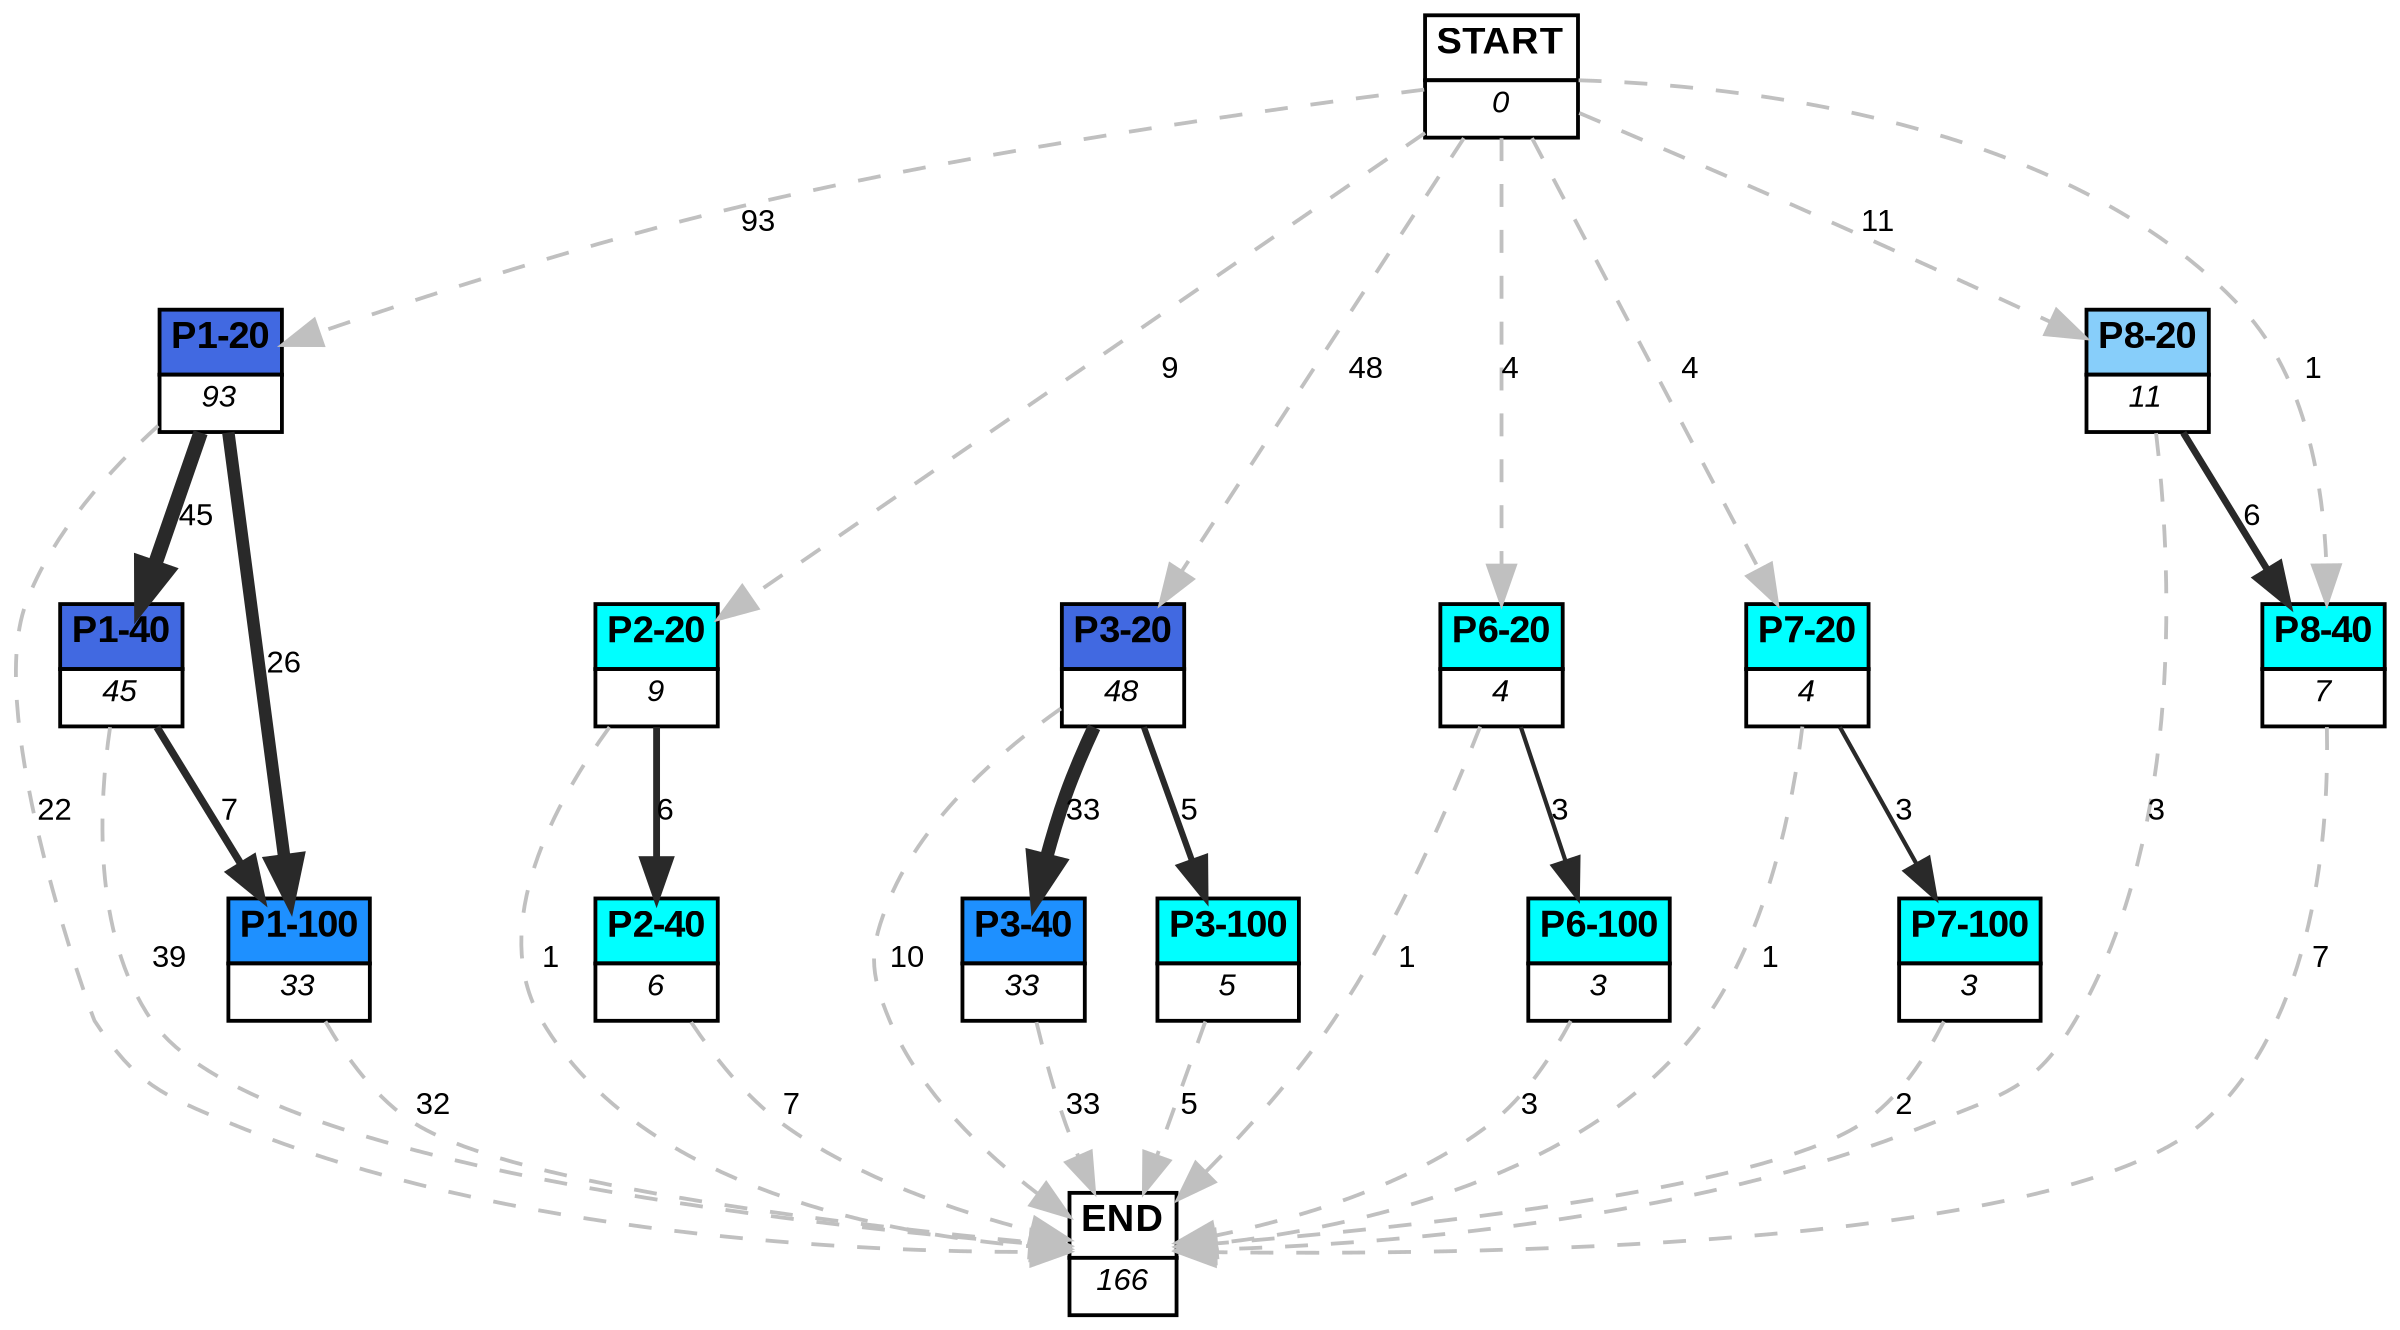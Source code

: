 digraph graphname {
	dpi = 150
	size="16,11!";
	margin = 0;
"P1-20" [shape=plain, label=<<table border="0" cellborder="1" cellspacing="0"><tr><td bgcolor="royalblue"><FONT face="Arial" POINT-SIZE="10"><b>P1-20</b></FONT></td></tr><tr><td bgcolor="white"><FONT face="Arial" POINT-SIZE="8"><i>93</i></FONT></td></tr></table>>]
"P1-40" [shape=plain, label=<<table border="0" cellborder="1" cellspacing="0"><tr><td bgcolor="royalblue"><FONT face="Arial" POINT-SIZE="10"><b>P1-40</b></FONT></td></tr><tr><td bgcolor="white"><FONT face="Arial" POINT-SIZE="8"><i>45</i></FONT></td></tr></table>>]
"P1-100" [shape=plain, label=<<table border="0" cellborder="1" cellspacing="0"><tr><td bgcolor="dodgerblue"><FONT face="Arial" POINT-SIZE="10"><b>P1-100</b></FONT></td></tr><tr><td bgcolor="white"><FONT face="Arial" POINT-SIZE="8"><i>33</i></FONT></td></tr></table>>]
"P2-20" [shape=plain, label=<<table border="0" cellborder="1" cellspacing="0"><tr><td bgcolor="aqua"><FONT face="Arial" POINT-SIZE="10"><b>P2-20</b></FONT></td></tr><tr><td bgcolor="white"><FONT face="Arial" POINT-SIZE="8"><i>9</i></FONT></td></tr></table>>]
"P2-40" [shape=plain, label=<<table border="0" cellborder="1" cellspacing="0"><tr><td bgcolor="aqua"><FONT face="Arial" POINT-SIZE="10"><b>P2-40</b></FONT></td></tr><tr><td bgcolor="white"><FONT face="Arial" POINT-SIZE="8"><i>6</i></FONT></td></tr></table>>]
"P3-20" [shape=plain, label=<<table border="0" cellborder="1" cellspacing="0"><tr><td bgcolor="royalblue"><FONT face="Arial" POINT-SIZE="10"><b>P3-20</b></FONT></td></tr><tr><td bgcolor="white"><FONT face="Arial" POINT-SIZE="8"><i>48</i></FONT></td></tr></table>>]
"P3-40" [shape=plain, label=<<table border="0" cellborder="1" cellspacing="0"><tr><td bgcolor="dodgerblue"><FONT face="Arial" POINT-SIZE="10"><b>P3-40</b></FONT></td></tr><tr><td bgcolor="white"><FONT face="Arial" POINT-SIZE="8"><i>33</i></FONT></td></tr></table>>]
"P3-100" [shape=plain, label=<<table border="0" cellborder="1" cellspacing="0"><tr><td bgcolor="aqua"><FONT face="Arial" POINT-SIZE="10"><b>P3-100</b></FONT></td></tr><tr><td bgcolor="white"><FONT face="Arial" POINT-SIZE="8"><i>5</i></FONT></td></tr></table>>]
"P6-20" [shape=plain, label=<<table border="0" cellborder="1" cellspacing="0"><tr><td bgcolor="aqua"><FONT face="Arial" POINT-SIZE="10"><b>P6-20</b></FONT></td></tr><tr><td bgcolor="white"><FONT face="Arial" POINT-SIZE="8"><i>4</i></FONT></td></tr></table>>]
"P6-100" [shape=plain, label=<<table border="0" cellborder="1" cellspacing="0"><tr><td bgcolor="aqua"><FONT face="Arial" POINT-SIZE="10"><b>P6-100</b></FONT></td></tr><tr><td bgcolor="white"><FONT face="Arial" POINT-SIZE="8"><i>3</i></FONT></td></tr></table>>]
"P7-20" [shape=plain, label=<<table border="0" cellborder="1" cellspacing="0"><tr><td bgcolor="aqua"><FONT face="Arial" POINT-SIZE="10"><b>P7-20</b></FONT></td></tr><tr><td bgcolor="white"><FONT face="Arial" POINT-SIZE="8"><i>4</i></FONT></td></tr></table>>]
"P7-100" [shape=plain, label=<<table border="0" cellborder="1" cellspacing="0"><tr><td bgcolor="aqua"><FONT face="Arial" POINT-SIZE="10"><b>P7-100</b></FONT></td></tr><tr><td bgcolor="white"><FONT face="Arial" POINT-SIZE="8"><i>3</i></FONT></td></tr></table>>]
"P8-20" [shape=plain, label=<<table border="0" cellborder="1" cellspacing="0"><tr><td bgcolor="lightskyblue"><FONT face="Arial" POINT-SIZE="10"><b>P8-20</b></FONT></td></tr><tr><td bgcolor="white"><FONT face="Arial" POINT-SIZE="8"><i>11</i></FONT></td></tr></table>>]
"P8-40" [shape=plain, label=<<table border="0" cellborder="1" cellspacing="0"><tr><td bgcolor="aqua"><FONT face="Arial" POINT-SIZE="10"><b>P8-40</b></FONT></td></tr><tr><td bgcolor="white"><FONT face="Arial" POINT-SIZE="8"><i>7</i></FONT></td></tr></table>>]
"START" [shape=plain, label=<<table border="0" cellborder="1" cellspacing="0"><tr><td bgcolor="white"><FONT face="Arial" POINT-SIZE="10"><b>START</b></FONT></td></tr><tr><td bgcolor="white"><FONT face="Arial" POINT-SIZE="8"><i>0</i></FONT></td></tr></table>>]
"END" [shape=plain, label=<<table border="0" cellborder="1" cellspacing="0"><tr><td bgcolor="white"><FONT face="Arial" POINT-SIZE="10"><b>END</b></FONT></td></tr><tr><td bgcolor="white"><FONT face="Arial" POINT-SIZE="8"><i>166</i></FONT></td></tr></table>>]
"P1-20" -> "P1-40" [ color=grey16 penwidth = "3.8066624897703196"label ="45" labelfloat=false fontname="Arial" fontsize=8]
"P1-20" -> "P1-100" [ color=grey16 penwidth = "3.258096538021482"label ="26" labelfloat=false fontname="Arial" fontsize=8]
"P1-20" -> "END" [ style = dashed color=grey label ="22" labelfloat=false fontname="Arial" fontsize=8]
"P1-40" -> "P1-100" [ color=grey16 penwidth = "1.9459101490553132"label ="7" labelfloat=false fontname="Arial" fontsize=8]
"P1-40" -> "END" [ style = dashed color=grey label ="39" labelfloat=false fontname="Arial" fontsize=8]
"P1-100" -> "END" [ style = dashed color=grey label ="32" labelfloat=false fontname="Arial" fontsize=8]
"P2-20" -> "P2-40" [ color=grey16 penwidth = "1.791759469228055"label ="6" labelfloat=false fontname="Arial" fontsize=8]
"P2-20" -> "END" [ style = dashed color=grey label ="1" labelfloat=false fontname="Arial" fontsize=8]
"P2-40" -> "END" [ style = dashed color=grey label ="7" labelfloat=false fontname="Arial" fontsize=8]
"P3-20" -> "P3-40" [ color=grey16 penwidth = "3.4965075614664802"label ="33" labelfloat=false fontname="Arial" fontsize=8]
"P3-20" -> "P3-100" [ color=grey16 penwidth = "1.6094379124341003"label ="5" labelfloat=false fontname="Arial" fontsize=8]
"P3-20" -> "END" [ style = dashed color=grey label ="10" labelfloat=false fontname="Arial" fontsize=8]
"P3-40" -> "END" [ style = dashed color=grey label ="33" labelfloat=false fontname="Arial" fontsize=8]
"P3-100" -> "END" [ style = dashed color=grey label ="5" labelfloat=false fontname="Arial" fontsize=8]
"P6-20" -> "P6-100" [ color=grey16 penwidth = "1.0986122886681098"label ="3" labelfloat=false fontname="Arial" fontsize=8]
"P6-20" -> "END" [ style = dashed color=grey label ="1" labelfloat=false fontname="Arial" fontsize=8]
"P6-100" -> "END" [ style = dashed color=grey label ="3" labelfloat=false fontname="Arial" fontsize=8]
"P7-20" -> "P7-100" [ color=grey16 penwidth = "1.0986122886681098"label ="3" labelfloat=false fontname="Arial" fontsize=8]
"P7-20" -> "END" [ style = dashed color=grey label ="1" labelfloat=false fontname="Arial" fontsize=8]
"P7-100" -> "END" [ style = dashed color=grey label ="2" labelfloat=false fontname="Arial" fontsize=8]
"P8-20" -> "P8-40" [ color=grey16 penwidth = "1.791759469228055"label ="6" labelfloat=false fontname="Arial" fontsize=8]
"P8-20" -> "END" [ style = dashed color=grey label ="3" labelfloat=false fontname="Arial" fontsize=8]
"P8-40" -> "END" [ style = dashed color=grey label ="7" labelfloat=false fontname="Arial" fontsize=8]
"START" -> "P1-20" [ style = dashed color=grey label ="93" labelfloat=false fontname="Arial" fontsize=8]
"START" -> "P2-20" [ style = dashed color=grey label ="9" labelfloat=false fontname="Arial" fontsize=8]
"START" -> "P3-20" [ style = dashed color=grey label ="48" labelfloat=false fontname="Arial" fontsize=8]
"START" -> "P6-20" [ style = dashed color=grey label ="4" labelfloat=false fontname="Arial" fontsize=8]
"START" -> "P7-20" [ style = dashed color=grey label ="4" labelfloat=false fontname="Arial" fontsize=8]
"START" -> "P8-20" [ style = dashed color=grey label ="11" labelfloat=false fontname="Arial" fontsize=8]
"START" -> "P8-40" [ style = dashed color=grey label ="1" labelfloat=false fontname="Arial" fontsize=8]
}